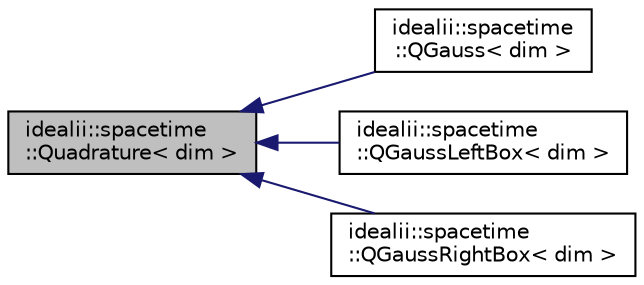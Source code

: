 digraph "idealii::spacetime::Quadrature&lt; dim &gt;"
{
 // LATEX_PDF_SIZE
  edge [fontname="Helvetica",fontsize="10",labelfontname="Helvetica",labelfontsize="10"];
  node [fontname="Helvetica",fontsize="10",shape=record];
  rankdir="LR";
  Node1 [label="idealii::spacetime\l::Quadrature\< dim \>",height=0.2,width=0.4,color="black", fillcolor="grey75", style="filled", fontcolor="black",tooltip="The base class for quadrature formulae in space and time."];
  Node1 -> Node2 [dir="back",color="midnightblue",fontsize="10",style="solid",fontname="Helvetica"];
  Node2 [label="idealii::spacetime\l::QGauss\< dim \>",height=0.2,width=0.4,color="black", fillcolor="white", style="filled",URL="$classidealii_1_1spacetime_1_1QGauss.html",tooltip="A Gauss-Legende quadrature formula in space and time."];
  Node1 -> Node3 [dir="back",color="midnightblue",fontsize="10",style="solid",fontname="Helvetica"];
  Node3 [label="idealii::spacetime\l::QGaussLeftBox\< dim \>",height=0.2,width=0.4,color="black", fillcolor="white", style="filled",URL="$classidealii_1_1spacetime_1_1QGaussLeftBox.html",tooltip="A Gauss-Legende quadrature formula in space and left box rule in time."];
  Node1 -> Node4 [dir="back",color="midnightblue",fontsize="10",style="solid",fontname="Helvetica"];
  Node4 [label="idealii::spacetime\l::QGaussRightBox\< dim \>",height=0.2,width=0.4,color="black", fillcolor="white", style="filled",URL="$classidealii_1_1spacetime_1_1QGaussRightBox.html",tooltip="A Gauss-Legende quadrature formula in space and right box rule in time."];
}
